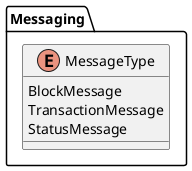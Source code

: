 @startuml PM_Model_Technology_Messaging
' PM: Technology Messaging Model

package "Messaging" {
    enum MessageType {
        BlockMessage
        TransactionMessage
        StatusMessage
    }
}

@enduml